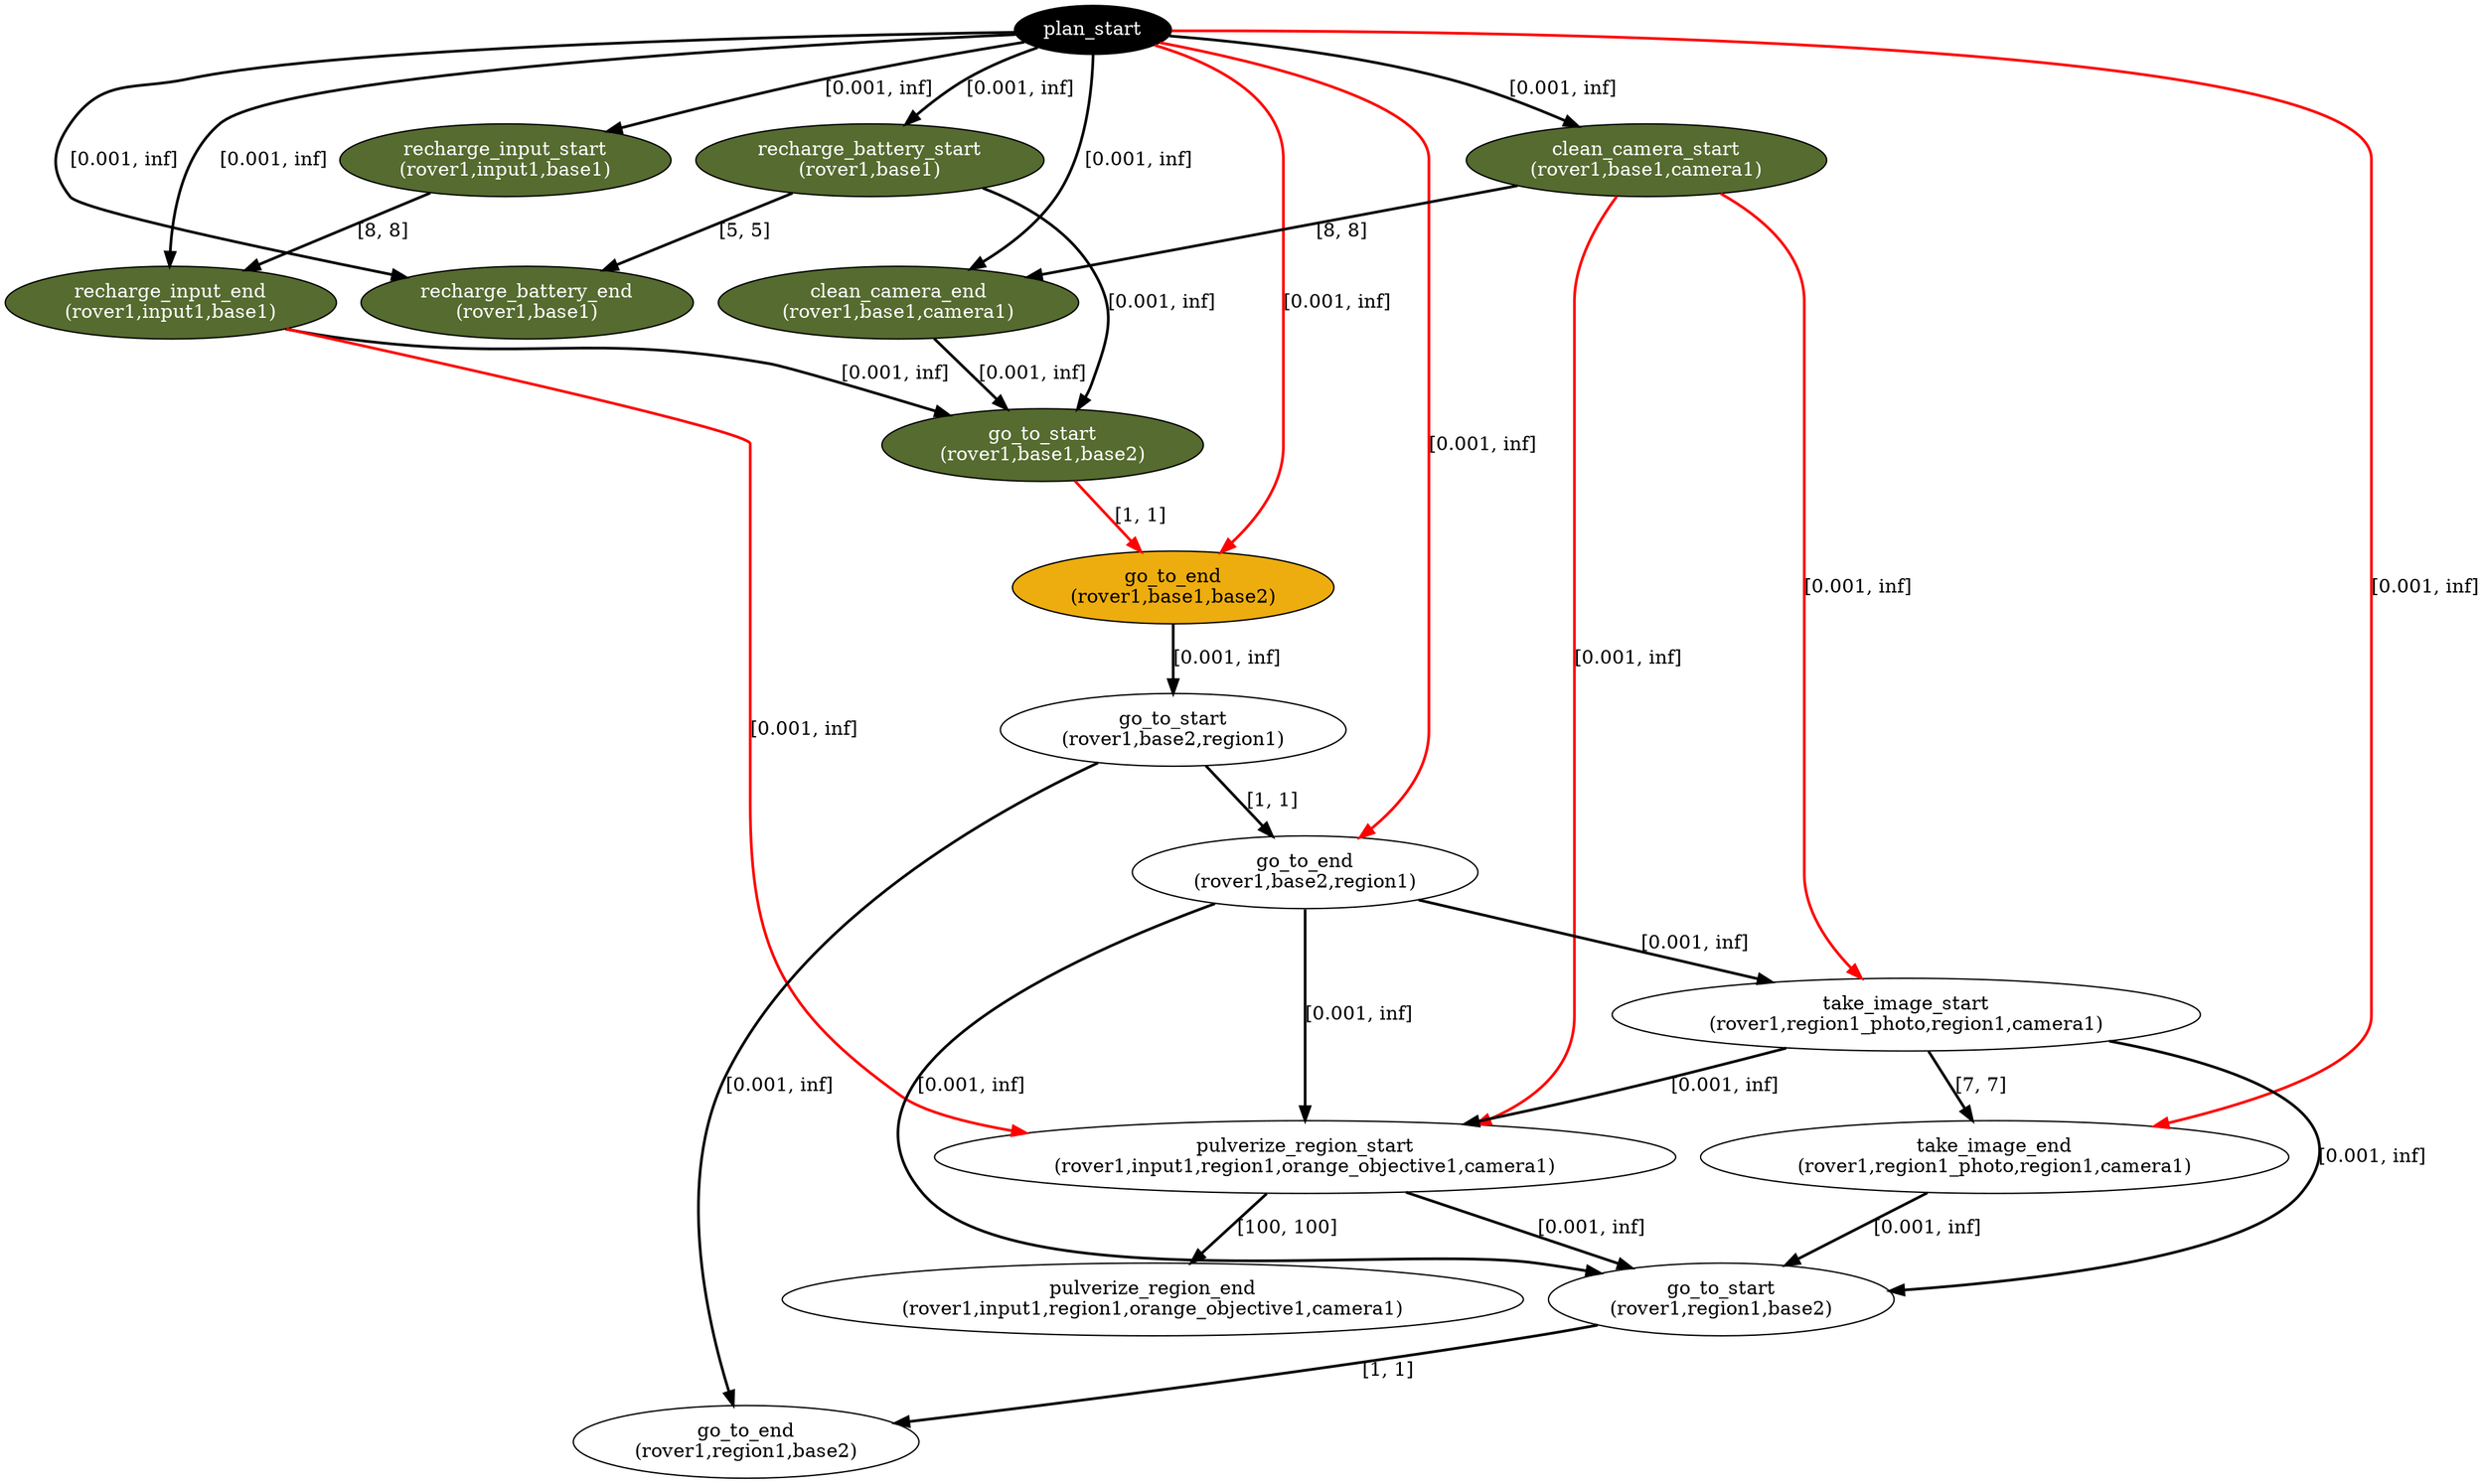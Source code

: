 digraph plan {
0[ label="plan_start",style=filled,fillcolor=black,fontcolor=white];
1[ label="recharge_input_start
(rover1,input1,base1)",style=filled,fillcolor=darkolivegreen,fontcolor=white];
2[ label="recharge_input_end
(rover1,input1,base1)",style=filled,fillcolor=darkolivegreen,fontcolor=white];
3[ label="clean_camera_start
(rover1,base1,camera1)",style=filled,fillcolor=darkolivegreen,fontcolor=white];
4[ label="clean_camera_end
(rover1,base1,camera1)",style=filled,fillcolor=darkolivegreen,fontcolor=white];
5[ label="recharge_battery_start
(rover1,base1)",style=filled,fillcolor=darkolivegreen,fontcolor=white];
6[ label="recharge_battery_end
(rover1,base1)",style=filled,fillcolor=darkolivegreen,fontcolor=white];
7[ label="go_to_start
(rover1,base1,base2)",style=filled,fillcolor=darkolivegreen,fontcolor=white];
8[ label="go_to_end
(rover1,base1,base2)",style=filled,fillcolor=darkgoldenrod2];
9[ label="go_to_start
(rover1,base2,region1)"];
10[ label="go_to_end
(rover1,base2,region1)"];
11[ label="take_image_start
(rover1,region1_photo,region1,camera1)"];
12[ label="take_image_end
(rover1,region1_photo,region1,camera1)"];
13[ label="pulverize_region_start
(rover1,input1,region1,orange_objective1,camera1)"];
14[ label="pulverize_region_end
(rover1,input1,region1,orange_objective1,camera1)"];
15[ label="go_to_start
(rover1,region1,base2)"];
16[ label="go_to_end
(rover1,region1,base2)"];
"0" -> "1" [ label="[0.001, inf]" , penwidth=2, color="black"]
"0" -> "3" [ label="[0.001, inf]" , penwidth=2, color="black"]
"0" -> "5" [ label="[0.001, inf]" , penwidth=2, color="black"]
"5" -> "6" [ label="[5, 5]" , penwidth=2, color="black"]
"0" -> "6" [ label="[0.001, inf]" , penwidth=2, color="black"]
"1" -> "2" [ label="[8, 8]" , penwidth=2, color="black"]
"0" -> "2" [ label="[0.001, inf]" , penwidth=2, color="black"]
"3" -> "4" [ label="[8, 8]" , penwidth=2, color="black"]
"0" -> "4" [ label="[0.001, inf]" , penwidth=2, color="black"]
"4" -> "7" [ label="[0.001, inf]" , penwidth=2, color="black"]
"2" -> "7" [ label="[0.001, inf]" , penwidth=2, color="black"]
"5" -> "7" [ label="[0.001, inf]" , penwidth=2, color="black"]
"7" -> "8" [ label="[1, 1]" , penwidth=2, color="red"]
"0" -> "8" [ label="[0.001, inf]" , penwidth=2, color="red"]
"8" -> "9" [ label="[0.001, inf]" , penwidth=2, color="black"]
"9" -> "10" [ label="[1, 1]" , penwidth=2, color="black"]
"0" -> "10" [ label="[0.001, inf]" , penwidth=2, color="red"]
"3" -> "11" [ label="[0.001, inf]" , penwidth=2, color="red"]
"10" -> "11" [ label="[0.001, inf]" , penwidth=2, color="black"]
"2" -> "13" [ label="[0.001, inf]" , penwidth=2, color="red"]
"10" -> "13" [ label="[0.001, inf]" , penwidth=2, color="black"]
"11" -> "13" [ label="[0.001, inf]" , penwidth=2, color="black"]
"3" -> "13" [ label="[0.001, inf]" , penwidth=2, color="red"]
"11" -> "12" [ label="[7, 7]" , penwidth=2, color="black"]
"0" -> "12" [ label="[0.001, inf]" , penwidth=2, color="red"]
"10" -> "15" [ label="[0.001, inf]" , penwidth=2, color="black"]
"12" -> "15" [ label="[0.001, inf]" , penwidth=2, color="black"]
"13" -> "15" [ label="[0.001, inf]" , penwidth=2, color="black"]
"11" -> "15" [ label="[0.001, inf]" , penwidth=2, color="black"]
"15" -> "16" [ label="[1, 1]" , penwidth=2, color="black"]
"9" -> "16" [ label="[0.001, inf]" , penwidth=2, color="black"]
"13" -> "14" [ label="[100, 100]" , penwidth=2, color="black"]
}
